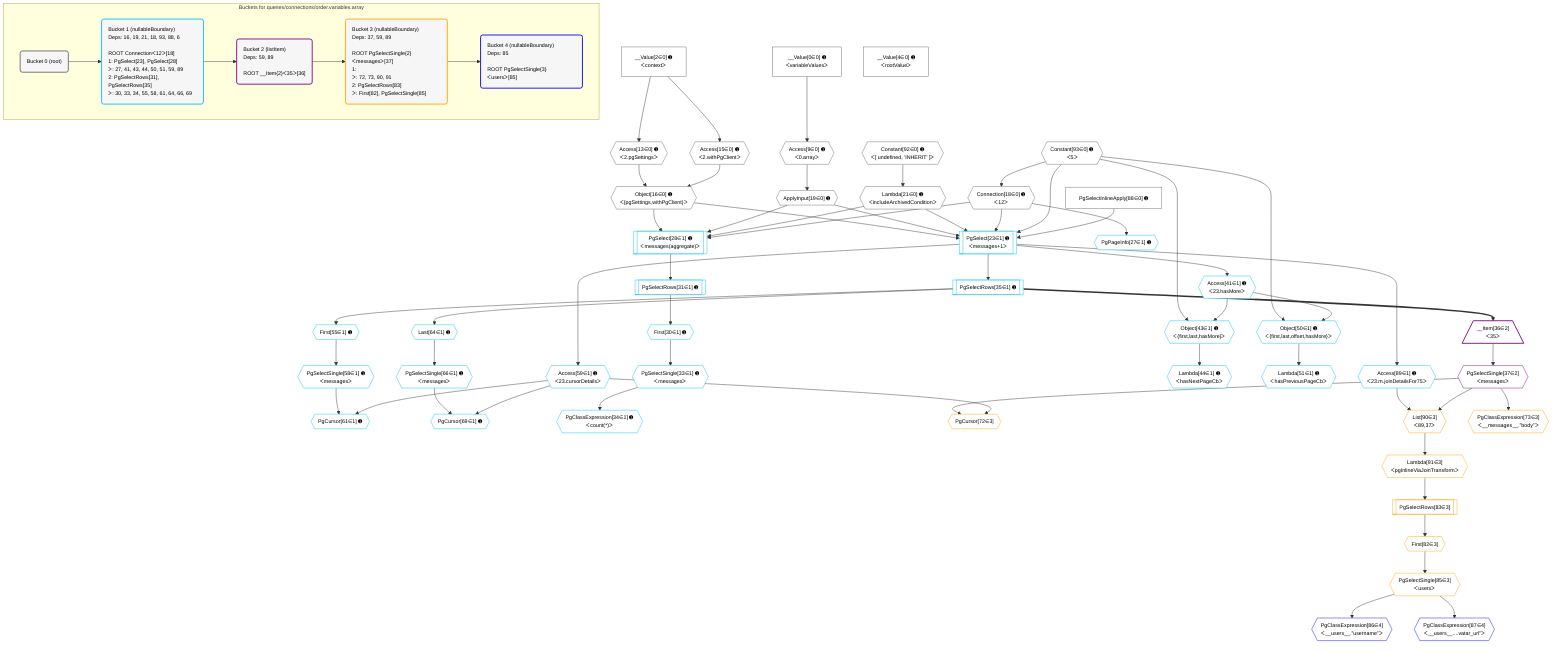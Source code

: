%%{init: {'themeVariables': { 'fontSize': '12px'}}}%%
graph TD
    classDef path fill:#eee,stroke:#000,color:#000
    classDef plan fill:#fff,stroke-width:1px,color:#000
    classDef itemplan fill:#fff,stroke-width:2px,color:#000
    classDef unbatchedplan fill:#dff,stroke-width:1px,color:#000
    classDef sideeffectplan fill:#fcc,stroke-width:2px,color:#000
    classDef bucket fill:#f6f6f6,color:#000,stroke-width:2px,text-align:left

    subgraph "Buckets for queries/connections/order.variables.array"
    Bucket0("Bucket 0 (root)"):::bucket
    Bucket1("Bucket 1 (nullableBoundary)<br />Deps: 16, 19, 21, 18, 93, 88, 6<br /><br />ROOT Connectionᐸ12ᐳ[18]<br />1: PgSelect[23], PgSelect[28]<br />ᐳ: 27, 41, 43, 44, 50, 51, 59, 89<br />2: PgSelectRows[31], PgSelectRows[35]<br />ᐳ: 30, 33, 34, 55, 58, 61, 64, 66, 69"):::bucket
    Bucket2("Bucket 2 (listItem)<br />Deps: 59, 89<br /><br />ROOT __Item{2}ᐸ35ᐳ[36]"):::bucket
    Bucket3("Bucket 3 (nullableBoundary)<br />Deps: 37, 59, 89<br /><br />ROOT PgSelectSingle{2}ᐸmessagesᐳ[37]<br />1: <br />ᐳ: 72, 73, 90, 91<br />2: PgSelectRows[83]<br />ᐳ: First[82], PgSelectSingle[85]"):::bucket
    Bucket4("Bucket 4 (nullableBoundary)<br />Deps: 85<br /><br />ROOT PgSelectSingle{3}ᐸusersᐳ[85]"):::bucket
    end
    Bucket0 --> Bucket1
    Bucket1 --> Bucket2
    Bucket2 --> Bucket3
    Bucket3 --> Bucket4

    %% plan dependencies
    Object16{{"Object[16∈0] ➊<br />ᐸ{pgSettings,withPgClient}ᐳ"}}:::plan
    Access13{{"Access[13∈0] ➊<br />ᐸ2.pgSettingsᐳ"}}:::plan
    Access15{{"Access[15∈0] ➊<br />ᐸ2.withPgClientᐳ"}}:::plan
    Access13 & Access15 --> Object16
    Access9{{"Access[9∈0] ➊<br />ᐸ0.arrayᐳ"}}:::plan
    __Value0["__Value[0∈0] ➊<br />ᐸvariableValuesᐳ"]:::plan
    __Value0 --> Access9
    __Value2["__Value[2∈0] ➊<br />ᐸcontextᐳ"]:::plan
    __Value2 --> Access13
    __Value2 --> Access15
    Connection18{{"Connection[18∈0] ➊<br />ᐸ12ᐳ"}}:::plan
    Constant93{{"Constant[93∈0] ➊<br />ᐸ5ᐳ"}}:::plan
    Constant93 --> Connection18
    ApplyInput19{{"ApplyInput[19∈0] ➊"}}:::plan
    Access9 --> ApplyInput19
    Lambda21{{"Lambda[21∈0] ➊<br />ᐸincludeArchivedConditionᐳ"}}:::plan
    Constant92{{"Constant[92∈0] ➊<br />ᐸ[ undefined, 'INHERIT' ]ᐳ"}}:::plan
    Constant92 --> Lambda21
    __Value4["__Value[4∈0] ➊<br />ᐸrootValueᐳ"]:::plan
    PgSelectInlineApply88["PgSelectInlineApply[88∈0] ➊"]:::plan
    PgSelect23[["PgSelect[23∈1] ➊<br />ᐸmessages+1ᐳ"]]:::plan
    Object16 & ApplyInput19 & Lambda21 & Connection18 & Constant93 & PgSelectInlineApply88 --> PgSelect23
    PgSelect28[["PgSelect[28∈1] ➊<br />ᐸmessages(aggregate)ᐳ"]]:::plan
    Object16 & ApplyInput19 & Lambda21 & Connection18 --> PgSelect28
    Object50{{"Object[50∈1] ➊<br />ᐸ{first,last,offset,hasMore}ᐳ"}}:::plan
    Access41{{"Access[41∈1] ➊<br />ᐸ23.hasMoreᐳ"}}:::plan
    Constant93 & Access41 --> Object50
    Object43{{"Object[43∈1] ➊<br />ᐸ{first,last,hasMore}ᐳ"}}:::plan
    Constant93 & Access41 --> Object43
    PgCursor61{{"PgCursor[61∈1] ➊"}}:::plan
    PgSelectSingle58{{"PgSelectSingle[58∈1] ➊<br />ᐸmessagesᐳ"}}:::plan
    Access59{{"Access[59∈1] ➊<br />ᐸ23.cursorDetailsᐳ"}}:::plan
    PgSelectSingle58 & Access59 --> PgCursor61
    PgCursor69{{"PgCursor[69∈1] ➊"}}:::plan
    PgSelectSingle66{{"PgSelectSingle[66∈1] ➊<br />ᐸmessagesᐳ"}}:::plan
    PgSelectSingle66 & Access59 --> PgCursor69
    PgPageInfo27{{"PgPageInfo[27∈1] ➊"}}:::plan
    Connection18 --> PgPageInfo27
    First30{{"First[30∈1] ➊"}}:::plan
    PgSelectRows31[["PgSelectRows[31∈1] ➊"]]:::plan
    PgSelectRows31 --> First30
    PgSelect28 --> PgSelectRows31
    PgSelectSingle33{{"PgSelectSingle[33∈1] ➊<br />ᐸmessagesᐳ"}}:::plan
    First30 --> PgSelectSingle33
    PgClassExpression34{{"PgClassExpression[34∈1] ➊<br />ᐸcount(*)ᐳ"}}:::plan
    PgSelectSingle33 --> PgClassExpression34
    PgSelectRows35[["PgSelectRows[35∈1] ➊"]]:::plan
    PgSelect23 --> PgSelectRows35
    PgSelect23 --> Access41
    Lambda44{{"Lambda[44∈1] ➊<br />ᐸhasNextPageCbᐳ"}}:::plan
    Object43 --> Lambda44
    Lambda51{{"Lambda[51∈1] ➊<br />ᐸhasPreviousPageCbᐳ"}}:::plan
    Object50 --> Lambda51
    First55{{"First[55∈1] ➊"}}:::plan
    PgSelectRows35 --> First55
    First55 --> PgSelectSingle58
    PgSelect23 --> Access59
    Last64{{"Last[64∈1] ➊"}}:::plan
    PgSelectRows35 --> Last64
    Last64 --> PgSelectSingle66
    Access89{{"Access[89∈1] ➊<br />ᐸ23.m.joinDetailsFor75ᐳ"}}:::plan
    PgSelect23 --> Access89
    __Item36[/"__Item[36∈2]<br />ᐸ35ᐳ"\]:::itemplan
    PgSelectRows35 ==> __Item36
    PgSelectSingle37{{"PgSelectSingle[37∈2]<br />ᐸmessagesᐳ"}}:::plan
    __Item36 --> PgSelectSingle37
    PgCursor72{{"PgCursor[72∈3]"}}:::plan
    PgSelectSingle37 & Access59 --> PgCursor72
    List90{{"List[90∈3]<br />ᐸ89,37ᐳ"}}:::plan
    Access89 & PgSelectSingle37 --> List90
    PgClassExpression73{{"PgClassExpression[73∈3]<br />ᐸ__messages__.”body”ᐳ"}}:::plan
    PgSelectSingle37 --> PgClassExpression73
    First82{{"First[82∈3]"}}:::plan
    PgSelectRows83[["PgSelectRows[83∈3]"]]:::plan
    PgSelectRows83 --> First82
    Lambda91{{"Lambda[91∈3]<br />ᐸpgInlineViaJoinTransformᐳ"}}:::plan
    Lambda91 --> PgSelectRows83
    PgSelectSingle85{{"PgSelectSingle[85∈3]<br />ᐸusersᐳ"}}:::plan
    First82 --> PgSelectSingle85
    List90 --> Lambda91
    PgClassExpression86{{"PgClassExpression[86∈4]<br />ᐸ__users__.”username”ᐳ"}}:::plan
    PgSelectSingle85 --> PgClassExpression86
    PgClassExpression87{{"PgClassExpression[87∈4]<br />ᐸ__users__....vatar_url”ᐳ"}}:::plan
    PgSelectSingle85 --> PgClassExpression87

    %% define steps
    classDef bucket0 stroke:#696969
    class Bucket0,__Value0,__Value2,__Value4,Access9,Access13,Access15,Object16,Connection18,ApplyInput19,Lambda21,PgSelectInlineApply88,Constant92,Constant93 bucket0
    classDef bucket1 stroke:#00bfff
    class Bucket1,PgSelect23,PgPageInfo27,PgSelect28,First30,PgSelectRows31,PgSelectSingle33,PgClassExpression34,PgSelectRows35,Access41,Object43,Lambda44,Object50,Lambda51,First55,PgSelectSingle58,Access59,PgCursor61,Last64,PgSelectSingle66,PgCursor69,Access89 bucket1
    classDef bucket2 stroke:#7f007f
    class Bucket2,__Item36,PgSelectSingle37 bucket2
    classDef bucket3 stroke:#ffa500
    class Bucket3,PgCursor72,PgClassExpression73,First82,PgSelectRows83,PgSelectSingle85,List90,Lambda91 bucket3
    classDef bucket4 stroke:#0000ff
    class Bucket4,PgClassExpression86,PgClassExpression87 bucket4